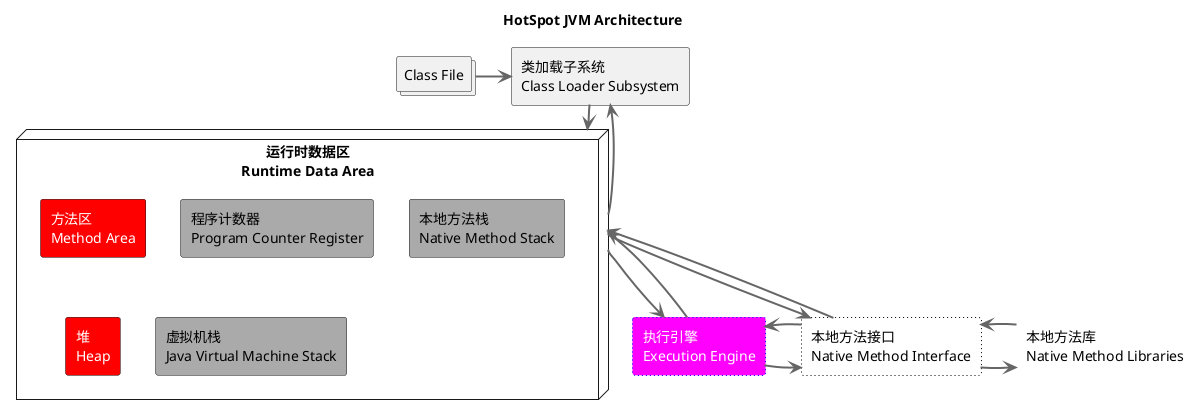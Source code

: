 @startuml

title HotSpot JVM Architecture

collections "Class File" as ClassFile

rectangle "类加载子系统\nClass Loader Subsystem" as ClassLoaderSubsystem

ClassFile -right-> ClassLoaderSubsystem #666666;line.bold

node "运行时数据区\nRuntime Data Area" as RuntimeDataArea {
    rectangle "方法区\nMethod Area" as MethodArea #red;text:white
    rectangle "程序计数器\nProgram Counter Register" as PC #aaaaaa;text:black
    rectangle "本地方法栈\nNative Method Stack" as NativeMethodStack #aaaaaa;text:black
    rectangle "堆\nHeap" as Heap #red;text:white
    rectangle "虚拟机栈\nJava Virtual Machine Stack" as Stack #aaaaaa;text:black
}

ClassLoaderSubsystem -down-> RuntimeDataArea #666666;line.bold
RuntimeDataArea -up-> ClassLoaderSubsystem #666666;line.bold

rectangle "执行引擎\nExecution Engine" as ExecutionEngine #magenta;line:blue;line.dotted;text:white

RuntimeDataArea -down-> ExecutionEngine #666666;line.bold
ExecutionEngine -up-> RuntimeDataArea #666666;line.bold

rectangle "本地方法接口\nNative Method Interface" as NativeMethodInterface #00000000;line:black;line.dotted;text:black

RuntimeDataArea -down-> NativeMethodInterface #666666;line.bold
NativeMethodInterface -up-> RuntimeDataArea #666666;line.bold

ExecutionEngine -right-> NativeMethodInterface #666666;line.bold
NativeMethodInterface -left-> ExecutionEngine #666666;line.bold

rectangle "本地方法库\nNative Method Libraries" as NativeMethodLibraries #00000000;line:00000000;line.dotted;text:black

NativeMethodInterface -left-> NativeMethodLibraries #666666;line.bold
NativeMethodLibraries -left-> NativeMethodInterface #666666;line.bold

@enduml